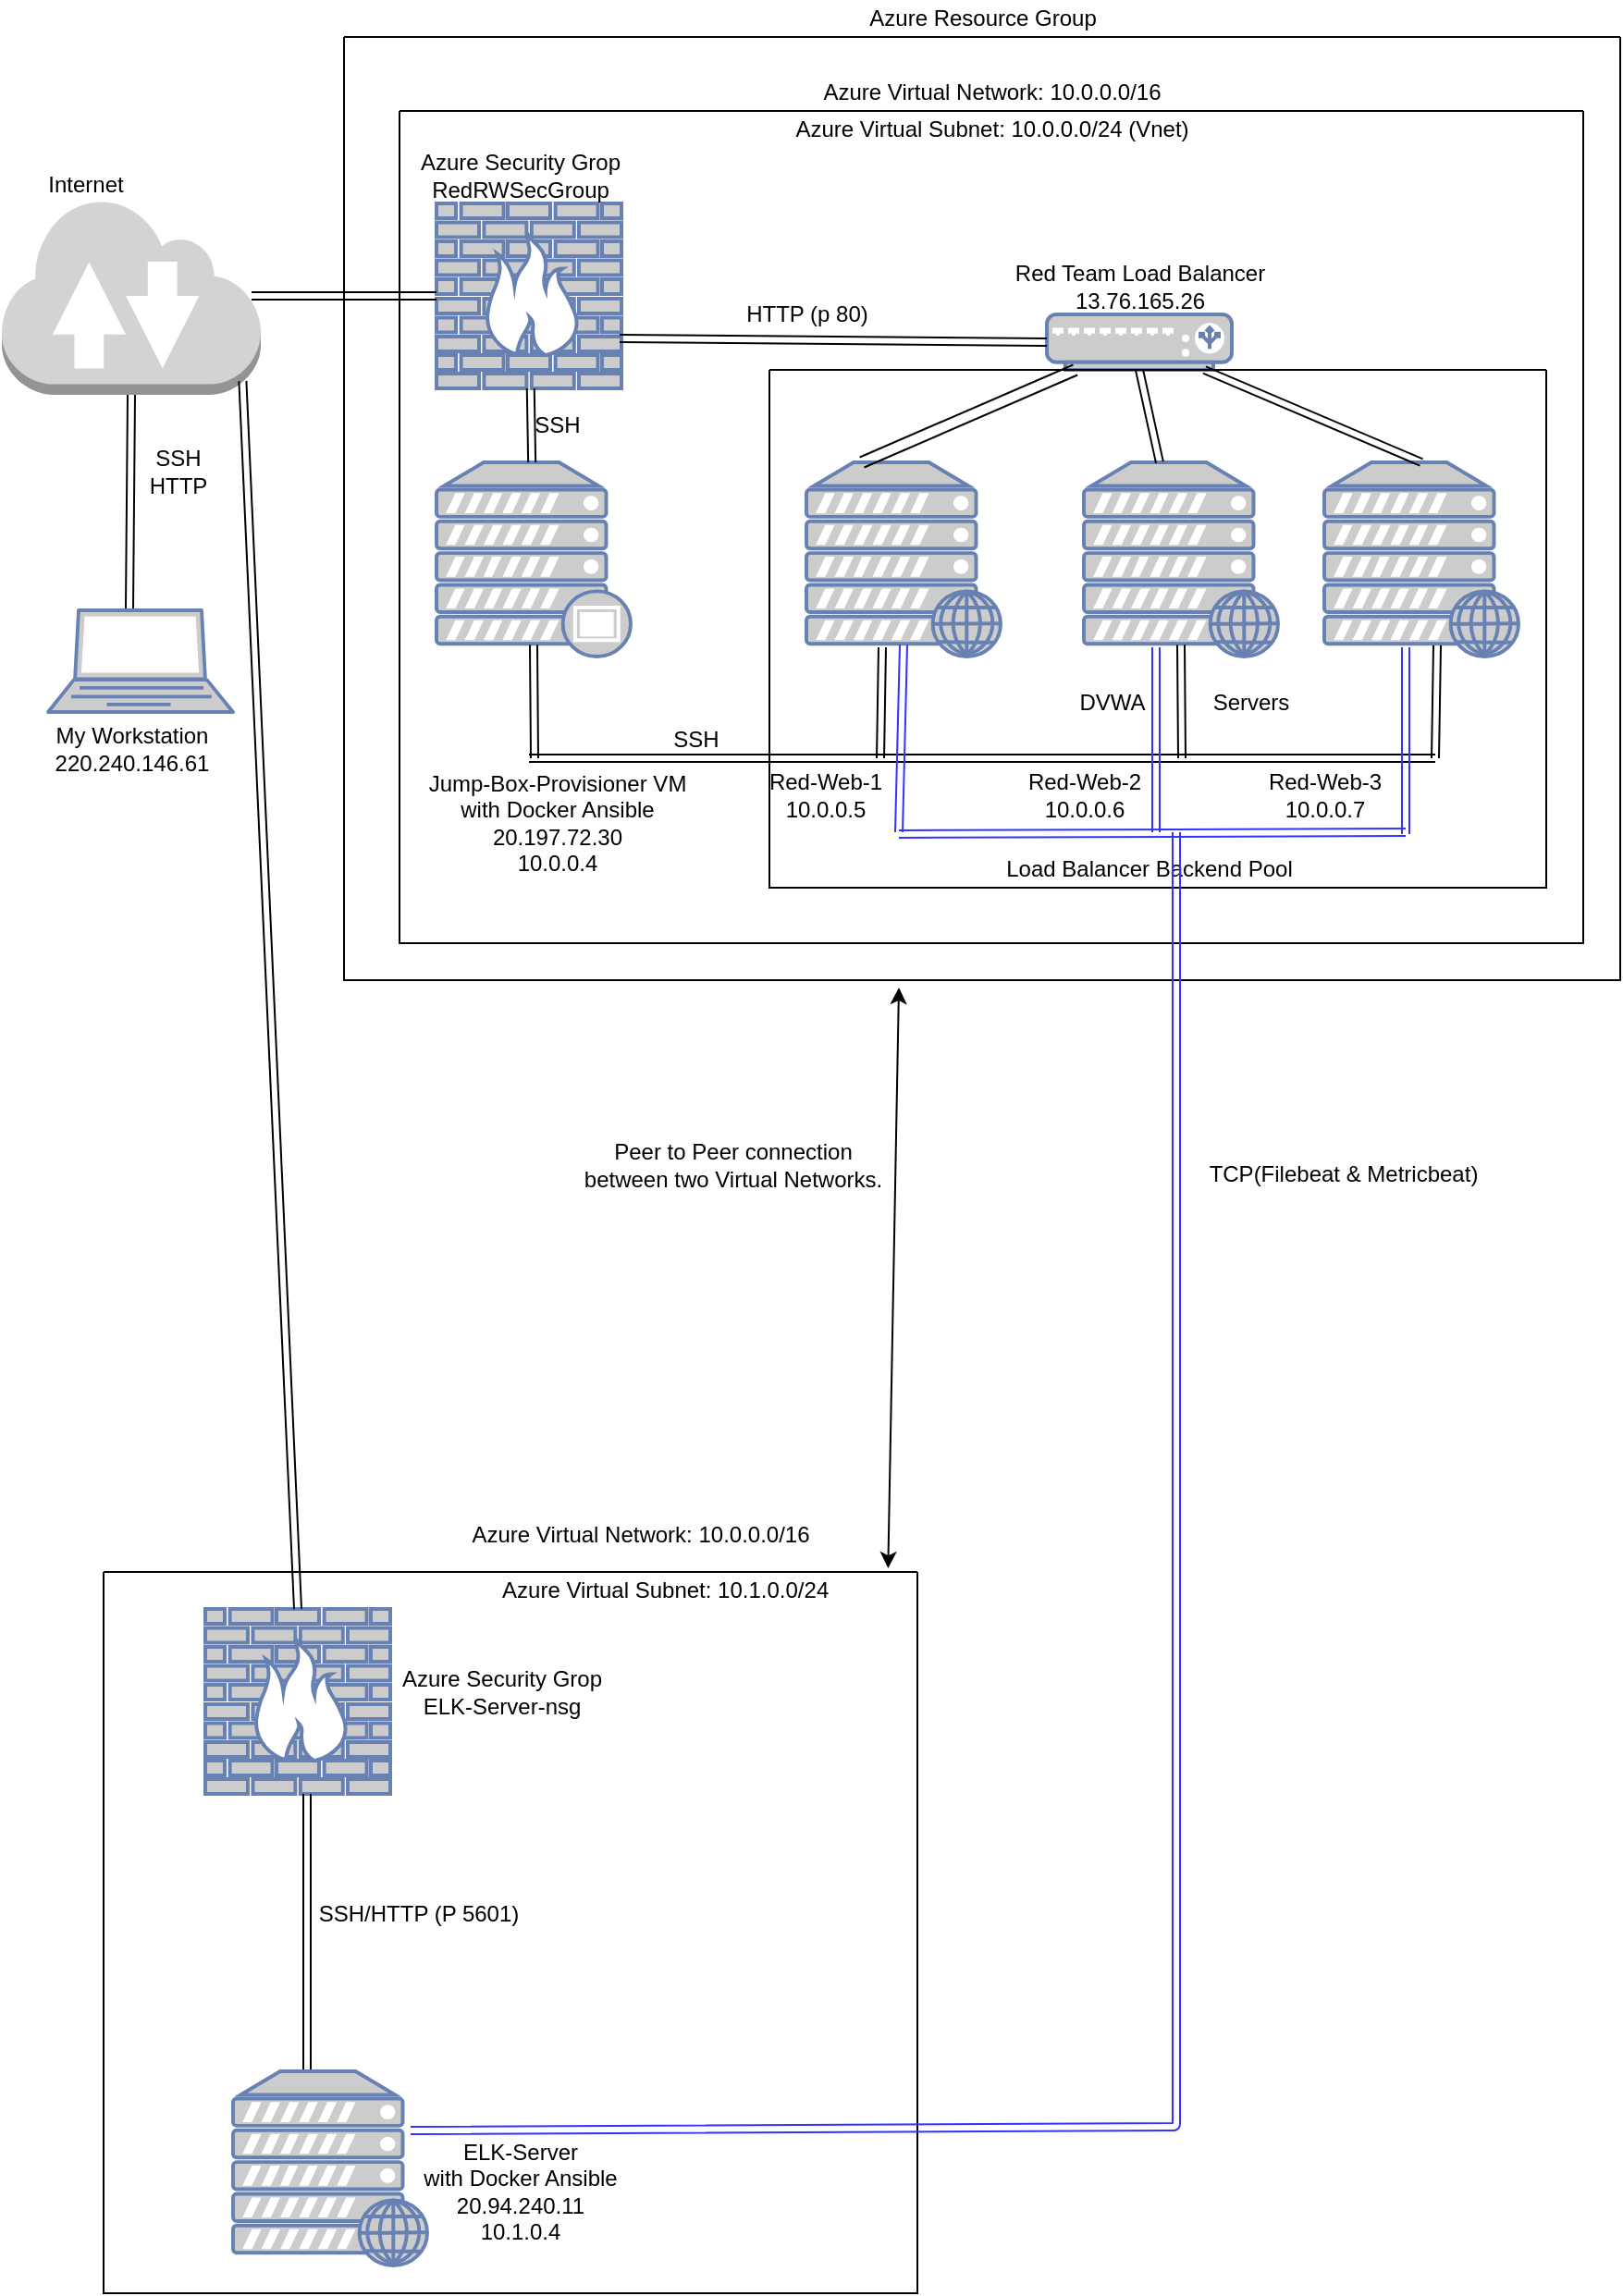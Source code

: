 <mxfile version="14.7.1" type="google"><diagram name="Page-1" id="55a83fd1-7818-8e21-69c5-c3457e3827bb"><mxGraphModel dx="1422" dy="2462" grid="1" gridSize="10" guides="1" tooltips="1" connect="1" arrows="1" fold="1" page="1" pageScale="1" pageWidth="1100" pageHeight="850" background="none" math="0" shadow="0"><root><mxCell id="0"/><mxCell id="1" parent="0"/><mxCell id="xMgnT5VQJ5X3L0RL37O3-2" value="" style="fontColor=#0066CC;verticalAlign=top;verticalLabelPosition=bottom;labelPosition=center;align=center;html=1;outlineConnect=0;fillColor=#CCCCCC;strokeColor=#6881B3;gradientColor=none;gradientDirection=north;strokeWidth=2;shape=mxgraph.networks.web_server;" parent="1" vertex="1"><mxGeometry x="740" y="-1360" width="105" height="105" as="geometry"/></mxCell><mxCell id="xMgnT5VQJ5X3L0RL37O3-3" value="" style="fontColor=#0066CC;verticalAlign=top;verticalLabelPosition=bottom;labelPosition=center;align=center;html=1;outlineConnect=0;fillColor=#CCCCCC;strokeColor=#6881B3;gradientColor=none;gradientDirection=north;strokeWidth=2;shape=mxgraph.networks.web_server;" parent="1" vertex="1"><mxGeometry x="590" y="-1360" width="105" height="105" as="geometry"/></mxCell><mxCell id="u41mVEG79AzhEiWkXULB-1" value="" style="fontColor=#0066CC;verticalAlign=top;verticalLabelPosition=bottom;labelPosition=center;align=center;html=1;outlineConnect=0;fillColor=#CCCCCC;strokeColor=#6881B3;gradientColor=none;gradientDirection=north;strokeWidth=2;shape=mxgraph.networks.web_server;" parent="1" vertex="1"><mxGeometry x="870" y="-1360" width="105" height="105" as="geometry"/></mxCell><mxCell id="u41mVEG79AzhEiWkXULB-2" value="" style="fontColor=#0066CC;verticalAlign=top;verticalLabelPosition=bottom;labelPosition=center;align=center;html=1;outlineConnect=0;fillColor=#CCCCCC;strokeColor=#6881B3;gradientColor=none;gradientDirection=north;strokeWidth=2;shape=mxgraph.networks.load_balancer;" parent="1" vertex="1"><mxGeometry x="720" y="-1440" width="100" height="30" as="geometry"/></mxCell><mxCell id="u41mVEG79AzhEiWkXULB-4" value="" style="shape=link;html=1;width=-6;exitX=0.286;exitY=0;exitDx=0;exitDy=0;exitPerimeter=0;" parent="1" source="xMgnT5VQJ5X3L0RL37O3-3" target="u41mVEG79AzhEiWkXULB-2" edge="1"><mxGeometry width="100" relative="1" as="geometry"><mxPoint x="500" y="-1380" as="sourcePoint"/><mxPoint x="580" y="-1430" as="targetPoint"/></mxGeometry></mxCell><mxCell id="u41mVEG79AzhEiWkXULB-5" value="" style="shape=link;html=1;entryX=0.5;entryY=1;entryDx=0;entryDy=0;entryPerimeter=0;" parent="1" source="xMgnT5VQJ5X3L0RL37O3-2" target="u41mVEG79AzhEiWkXULB-2" edge="1"><mxGeometry width="100" relative="1" as="geometry"><mxPoint x="500" y="-1380" as="sourcePoint"/><mxPoint x="600" y="-1380" as="targetPoint"/></mxGeometry></mxCell><mxCell id="u41mVEG79AzhEiWkXULB-6" value="" style="shape=link;html=1;exitX=0.5;exitY=0;exitDx=0;exitDy=0;exitPerimeter=0;" parent="1" source="u41mVEG79AzhEiWkXULB-1" target="u41mVEG79AzhEiWkXULB-2" edge="1"><mxGeometry width="100" relative="1" as="geometry"><mxPoint x="500" y="-1380" as="sourcePoint"/><mxPoint x="600" y="-1380" as="targetPoint"/></mxGeometry></mxCell><mxCell id="u41mVEG79AzhEiWkXULB-7" value="" style="fontColor=#0066CC;verticalAlign=top;verticalLabelPosition=bottom;labelPosition=center;align=center;html=1;outlineConnect=0;fillColor=#CCCCCC;strokeColor=#6881B3;gradientColor=none;gradientDirection=north;strokeWidth=2;shape=mxgraph.networks.proxy_server;" parent="1" vertex="1"><mxGeometry x="390" y="-1360" width="105" height="105" as="geometry"/></mxCell><mxCell id="u41mVEG79AzhEiWkXULB-10" value="" style="shape=link;html=1;" parent="1" edge="1"><mxGeometry width="100" relative="1" as="geometry"><mxPoint x="440" y="-1200" as="sourcePoint"/><mxPoint x="930" y="-1200" as="targetPoint"/></mxGeometry></mxCell><mxCell id="u41mVEG79AzhEiWkXULB-11" value="" style="shape=link;html=1;entryX=0.5;entryY=0.94;entryDx=0;entryDy=0;entryPerimeter=0;" parent="1" target="u41mVEG79AzhEiWkXULB-7" edge="1"><mxGeometry width="100" relative="1" as="geometry"><mxPoint x="443" y="-1200" as="sourcePoint"/><mxPoint x="530" y="-1300" as="targetPoint"/></mxGeometry></mxCell><mxCell id="u41mVEG79AzhEiWkXULB-12" value="" style="shape=link;html=1;entryX=0.5;entryY=0.94;entryDx=0;entryDy=0;entryPerimeter=0;" parent="1" target="xMgnT5VQJ5X3L0RL37O3-2" edge="1"><mxGeometry width="100" relative="1" as="geometry"><mxPoint x="793" y="-1200" as="sourcePoint"/><mxPoint x="452.5" y="-1251.3" as="targetPoint"/></mxGeometry></mxCell><mxCell id="u41mVEG79AzhEiWkXULB-13" value="" style="shape=link;html=1;" parent="1" edge="1"><mxGeometry width="100" relative="1" as="geometry"><mxPoint x="630" y="-1200" as="sourcePoint"/><mxPoint x="631" y="-1260" as="targetPoint"/></mxGeometry></mxCell><mxCell id="u41mVEG79AzhEiWkXULB-14" value="" style="shape=link;html=1;entryX=0.581;entryY=0.943;entryDx=0;entryDy=0;entryPerimeter=0;" parent="1" target="u41mVEG79AzhEiWkXULB-1" edge="1"><mxGeometry width="100" relative="1" as="geometry"><mxPoint x="930" y="-1200" as="sourcePoint"/><mxPoint x="923" y="-1261" as="targetPoint"/></mxGeometry></mxCell><mxCell id="u41mVEG79AzhEiWkXULB-20" value="Load Balancer Backend Pool" style="text;html=1;resizable=0;autosize=1;align=center;verticalAlign=middle;points=[];fillColor=none;strokeColor=none;rounded=0;" parent="1" vertex="1"><mxGeometry x="690" y="-1150" width="170" height="20" as="geometry"/></mxCell><mxCell id="u41mVEG79AzhEiWkXULB-21" value="" style="swimlane;startSize=0;" parent="1" vertex="1"><mxGeometry x="340" y="-1590" width="690" height="510" as="geometry"><mxRectangle x="450" y="-1490" width="50" height="40" as="alternateBounds"/></mxGeometry></mxCell><mxCell id="u41mVEG79AzhEiWkXULB-16" value="Servers" style="text;html=1;resizable=0;autosize=1;align=center;verticalAlign=middle;points=[];fillColor=none;strokeColor=none;rounded=0;" parent="u41mVEG79AzhEiWkXULB-21" vertex="1"><mxGeometry x="460" y="350" width="60" height="20" as="geometry"/></mxCell><mxCell id="u41mVEG79AzhEiWkXULB-15" value="DVWA&lt;span style=&quot;color: rgba(0 , 0 , 0 , 0) ; font-family: monospace ; font-size: 0px&quot;&gt;%3CmxGraphModel%3E%3Croot%3E%3CmxCell%20id%3D%220%22%2F%3E%3CmxCell%20id%3D%221%22%20parent%3D%220%22%2F%3E%3CmxCell%20id%3D%222%22%20value%3D%22%22%20style%3D%22shape%3Dlink%3Bhtml%3D1%3BentryX%3D0.5%3BentryY%3D0.94%3BentryDx%3D0%3BentryDy%3D0%3BentryPerimeter%3D0%3B%22%20edge%3D%221%22%20parent%3D%221%22%3E%3CmxGeometry%20width%3D%22100%22%20relative%3D%221%22%20as%3D%22geometry%22%3E%3CmxPoint%20x%3D%22443%22%20y%3D%22-1200%22%20as%3D%22sourcePoint%22%2F%3E%3CmxPoint%20x%3D%22442.5%22%20y%3D%22-1261.3%22%20as%3D%22targetPoint%22%2F%3E%3C%2FmxGeometry%3E%3C%2FmxCell%3E%3C%2Froot%3E%3C%2FmxGraphModel%3E&lt;/span&gt;" style="text;html=1;resizable=0;autosize=1;align=center;verticalAlign=middle;points=[];fillColor=none;strokeColor=none;rounded=0;" parent="u41mVEG79AzhEiWkXULB-21" vertex="1"><mxGeometry x="390" y="350" width="50" height="20" as="geometry"/></mxCell><mxCell id="u41mVEG79AzhEiWkXULB-17" value="Red-Web-1&lt;br&gt;10.0.0.5" style="text;html=1;resizable=0;autosize=1;align=center;verticalAlign=middle;points=[];fillColor=none;strokeColor=none;rounded=0;" parent="u41mVEG79AzhEiWkXULB-21" vertex="1"><mxGeometry x="220" y="395" width="80" height="30" as="geometry"/></mxCell><mxCell id="u41mVEG79AzhEiWkXULB-18" value="Red-Web-2&lt;br&gt;10.0.0.6" style="text;html=1;resizable=0;autosize=1;align=center;verticalAlign=middle;points=[];fillColor=none;strokeColor=none;rounded=0;" parent="u41mVEG79AzhEiWkXULB-21" vertex="1"><mxGeometry x="360" y="395" width="80" height="30" as="geometry"/></mxCell><mxCell id="u41mVEG79AzhEiWkXULB-19" value="Red-Web-3&lt;br&gt;10.0.0.7" style="text;html=1;resizable=0;autosize=1;align=center;verticalAlign=middle;points=[];fillColor=none;strokeColor=none;rounded=0;" parent="u41mVEG79AzhEiWkXULB-21" vertex="1"><mxGeometry x="490" y="395" width="80" height="30" as="geometry"/></mxCell><mxCell id="u41mVEG79AzhEiWkXULB-22" value="Jump-Box-Provisioner VM&lt;br&gt;with Docker Ansible&lt;br&gt;20.197.72.30&lt;br&gt;10.0.0.4&lt;br&gt;" style="text;html=1;resizable=0;autosize=1;align=center;verticalAlign=middle;points=[];fillColor=none;strokeColor=none;rounded=0;" parent="1" vertex="1"><mxGeometry x="380" y="-1195" width="150" height="60" as="geometry"/></mxCell><mxCell id="u41mVEG79AzhEiWkXULB-23" value="SSH" style="text;html=1;resizable=0;autosize=1;align=center;verticalAlign=middle;points=[];fillColor=none;strokeColor=none;rounded=0;" parent="1" vertex="1"><mxGeometry x="510" y="-1220" width="40" height="20" as="geometry"/></mxCell><mxCell id="u41mVEG79AzhEiWkXULB-24" value="" style="fontColor=#0066CC;verticalAlign=top;verticalLabelPosition=bottom;labelPosition=center;align=center;html=1;outlineConnect=0;fillColor=#CCCCCC;strokeColor=#6881B3;gradientColor=none;gradientDirection=north;strokeWidth=2;shape=mxgraph.networks.firewall;" parent="1" vertex="1"><mxGeometry x="390" y="-1500" width="100" height="100" as="geometry"/></mxCell><mxCell id="u41mVEG79AzhEiWkXULB-25" value="" style="shape=link;html=1;" parent="1" source="u41mVEG79AzhEiWkXULB-24" target="u41mVEG79AzhEiWkXULB-7" edge="1"><mxGeometry width="100" relative="1" as="geometry"><mxPoint x="430" y="-1390" as="sourcePoint"/><mxPoint x="430" y="-1370" as="targetPoint"/></mxGeometry></mxCell><mxCell id="u41mVEG79AzhEiWkXULB-26" value="SSH" style="text;html=1;resizable=0;autosize=1;align=center;verticalAlign=middle;points=[];fillColor=none;strokeColor=none;rounded=0;" parent="1" vertex="1"><mxGeometry x="435" y="-1390" width="40" height="20" as="geometry"/></mxCell><mxCell id="u41mVEG79AzhEiWkXULB-27" value="" style="shape=link;html=1;entryX=0;entryY=0.5;entryDx=0;entryDy=0;entryPerimeter=0;exitX=0.99;exitY=0.73;exitDx=0;exitDy=0;exitPerimeter=0;" parent="1" source="u41mVEG79AzhEiWkXULB-24" target="u41mVEG79AzhEiWkXULB-2" edge="1"><mxGeometry width="100" relative="1" as="geometry"><mxPoint x="500" y="-1310" as="sourcePoint"/><mxPoint x="600" y="-1310" as="targetPoint"/></mxGeometry></mxCell><mxCell id="u41mVEG79AzhEiWkXULB-28" value="HTTP (p 80)" style="text;html=1;resizable=0;autosize=1;align=center;verticalAlign=middle;points=[];fillColor=none;strokeColor=none;rounded=0;" parent="1" vertex="1"><mxGeometry x="550" y="-1450" width="80" height="20" as="geometry"/></mxCell><mxCell id="u41mVEG79AzhEiWkXULB-29" value="Red Team Load Balancer&lt;br&gt;13.76.165.26" style="text;html=1;resizable=0;autosize=1;align=center;verticalAlign=middle;points=[];fillColor=none;strokeColor=none;rounded=0;" parent="1" vertex="1"><mxGeometry x="695" y="-1470" width="150" height="30" as="geometry"/></mxCell><mxCell id="u41mVEG79AzhEiWkXULB-30" value="Azure Security Grop&lt;br&gt;RedRWSecGroup" style="text;html=1;resizable=0;autosize=1;align=center;verticalAlign=middle;points=[];fillColor=none;strokeColor=none;rounded=0;" parent="1" vertex="1"><mxGeometry x="375" y="-1530" width="120" height="30" as="geometry"/></mxCell><mxCell id="u41mVEG79AzhEiWkXULB-32" value="" style="fontColor=#0066CC;verticalAlign=top;verticalLabelPosition=bottom;labelPosition=center;align=center;html=1;outlineConnect=0;fillColor=#CCCCCC;strokeColor=#6881B3;gradientColor=none;gradientDirection=north;strokeWidth=2;shape=mxgraph.networks.laptop;" parent="1" vertex="1"><mxGeometry x="180" y="-1280" width="100" height="55" as="geometry"/></mxCell><mxCell id="u41mVEG79AzhEiWkXULB-33" value="My Workstation&lt;br&gt;220.240.146.61" style="text;html=1;resizable=0;autosize=1;align=center;verticalAlign=middle;points=[];fillColor=none;strokeColor=none;rounded=0;" parent="1" vertex="1"><mxGeometry x="175" y="-1220" width="100" height="30" as="geometry"/></mxCell><mxCell id="u41mVEG79AzhEiWkXULB-34" value="" style="outlineConnect=0;dashed=0;verticalLabelPosition=bottom;verticalAlign=top;align=center;html=1;shape=mxgraph.aws3.internet_2;fillColor=#D2D3D3;gradientColor=none;" parent="1" vertex="1"><mxGeometry x="155" y="-1503.5" width="140" height="107" as="geometry"/></mxCell><mxCell id="u41mVEG79AzhEiWkXULB-35" value="" style="shape=link;html=1;exitX=0.5;exitY=1;exitDx=0;exitDy=0;exitPerimeter=0;entryX=0.44;entryY=-0.018;entryDx=0;entryDy=0;entryPerimeter=0;" parent="1" source="u41mVEG79AzhEiWkXULB-34" target="u41mVEG79AzhEiWkXULB-32" edge="1"><mxGeometry width="100" relative="1" as="geometry"><mxPoint x="500" y="-1310" as="sourcePoint"/><mxPoint x="600" y="-1310" as="targetPoint"/></mxGeometry></mxCell><mxCell id="u41mVEG79AzhEiWkXULB-36" value="SSH&lt;br&gt;HTTP" style="text;html=1;resizable=0;autosize=1;align=center;verticalAlign=middle;points=[];fillColor=none;strokeColor=none;rounded=0;" parent="1" vertex="1"><mxGeometry x="225" y="-1370" width="50" height="30" as="geometry"/></mxCell><mxCell id="u41mVEG79AzhEiWkXULB-37" value="Internet" style="text;html=1;resizable=0;autosize=1;align=center;verticalAlign=middle;points=[];fillColor=none;strokeColor=none;rounded=0;" parent="1" vertex="1"><mxGeometry x="170" y="-1520" width="60" height="20" as="geometry"/></mxCell><mxCell id="u41mVEG79AzhEiWkXULB-38" value="" style="shape=link;html=1;" parent="1" target="u41mVEG79AzhEiWkXULB-24" edge="1"><mxGeometry width="100" relative="1" as="geometry"><mxPoint x="290" y="-1450" as="sourcePoint"/><mxPoint x="600" y="-1320" as="targetPoint"/></mxGeometry></mxCell><mxCell id="u41mVEG79AzhEiWkXULB-40" value="" style="swimlane;startSize=0;" parent="1" vertex="1"><mxGeometry x="370" y="-1550" width="640" height="450" as="geometry"/></mxCell><mxCell id="u41mVEG79AzhEiWkXULB-41" value="Azure Virtual Subnet: 10.0.0.0/24 (Vnet)" style="text;html=1;resizable=0;autosize=1;align=center;verticalAlign=middle;points=[];fillColor=none;strokeColor=none;rounded=0;" parent="u41mVEG79AzhEiWkXULB-40" vertex="1"><mxGeometry x="205" width="230" height="20" as="geometry"/></mxCell><mxCell id="u41mVEG79AzhEiWkXULB-42" value="Azure Virtual Network: 10.0.0.0/16" style="text;html=1;resizable=0;autosize=1;align=center;verticalAlign=middle;points=[];fillColor=none;strokeColor=none;rounded=0;" parent="1" vertex="1"><mxGeometry x="590" y="-1570" width="200" height="20" as="geometry"/></mxCell><mxCell id="u41mVEG79AzhEiWkXULB-46" value="Azure Resource Group" style="text;html=1;resizable=0;autosize=1;align=center;verticalAlign=middle;points=[];fillColor=none;strokeColor=none;rounded=0;" parent="1" vertex="1"><mxGeometry x="615" y="-1610" width="140" height="20" as="geometry"/></mxCell><mxCell id="u41mVEG79AzhEiWkXULB-47" value="" style="swimlane;startSize=0;" parent="1" vertex="1"><mxGeometry x="570" y="-1410" width="420" height="280" as="geometry"/></mxCell><mxCell id="e528phb8rD4VLa2vUJ85-3" value="" style="fontColor=#0066CC;verticalAlign=top;verticalLabelPosition=bottom;labelPosition=center;align=center;html=1;outlineConnect=0;fillColor=#CCCCCC;strokeColor=#6881B3;gradientColor=none;gradientDirection=north;strokeWidth=2;shape=mxgraph.networks.firewall;" parent="1" vertex="1"><mxGeometry x="265" y="-740" width="100" height="100" as="geometry"/></mxCell><mxCell id="e528phb8rD4VLa2vUJ85-4" value="" style="shape=link;html=1;exitX=0.55;exitY=1;exitDx=0;exitDy=0;exitPerimeter=0;entryX=0.5;entryY=0;entryDx=0;entryDy=0;entryPerimeter=0;" parent="1" source="e528phb8rD4VLa2vUJ85-3" edge="1"><mxGeometry width="100" relative="1" as="geometry"><mxPoint x="500" y="-810" as="sourcePoint"/><mxPoint x="320" y="-490" as="targetPoint"/></mxGeometry></mxCell><mxCell id="e528phb8rD4VLa2vUJ85-5" value="" style="shape=link;html=1;exitX=0.5;exitY=0;exitDx=0;exitDy=0;exitPerimeter=0;entryX=0.93;entryY=0.93;entryDx=0;entryDy=0;entryPerimeter=0;" parent="1" source="e528phb8rD4VLa2vUJ85-3" target="u41mVEG79AzhEiWkXULB-34" edge="1"><mxGeometry width="100" relative="1" as="geometry"><mxPoint x="500" y="-1010" as="sourcePoint"/><mxPoint x="600" y="-1010" as="targetPoint"/></mxGeometry></mxCell><mxCell id="e528phb8rD4VLa2vUJ85-6" value="" style="swimlane;startSize=0;" parent="1" vertex="1"><mxGeometry x="210" y="-760" width="440" height="390" as="geometry"/></mxCell><mxCell id="e528phb8rD4VLa2vUJ85-7" value="Azure Security Grop&lt;br&gt;ELK-Server-nsg" style="text;html=1;resizable=0;autosize=1;align=center;verticalAlign=middle;points=[];fillColor=none;strokeColor=none;rounded=0;" parent="e528phb8rD4VLa2vUJ85-6" vertex="1"><mxGeometry x="155" y="50" width="120" height="30" as="geometry"/></mxCell><mxCell id="e528phb8rD4VLa2vUJ85-8" value="ELK-Server&lt;br&gt;with Docker Ansible&lt;br&gt;20.94.240.11&lt;br&gt;10.1.0.4" style="text;html=1;resizable=0;autosize=1;align=center;verticalAlign=middle;points=[];fillColor=none;strokeColor=none;rounded=0;" parent="e528phb8rD4VLa2vUJ85-6" vertex="1"><mxGeometry x="165" y="305" width="120" height="60" as="geometry"/></mxCell><mxCell id="e528phb8rD4VLa2vUJ85-10" value="Azure Virtual Subnet: 10.1.0.0/24&amp;nbsp;" style="text;html=1;resizable=0;autosize=1;align=center;verticalAlign=middle;points=[];fillColor=none;strokeColor=none;rounded=0;" parent="e528phb8rD4VLa2vUJ85-6" vertex="1"><mxGeometry x="205" width="200" height="20" as="geometry"/></mxCell><mxCell id="e528phb8rD4VLa2vUJ85-13" value="" style="fontColor=#0066CC;verticalAlign=top;verticalLabelPosition=bottom;labelPosition=center;align=center;html=1;outlineConnect=0;fillColor=#CCCCCC;strokeColor=#6881B3;gradientColor=none;gradientDirection=north;strokeWidth=2;shape=mxgraph.networks.web_server;" parent="e528phb8rD4VLa2vUJ85-6" vertex="1"><mxGeometry x="70" y="270" width="105" height="105" as="geometry"/></mxCell><mxCell id="e528phb8rD4VLa2vUJ85-22" value="SSH/HTTP (P 5601)&lt;br&gt;" style="text;html=1;resizable=0;autosize=1;align=center;verticalAlign=middle;points=[];fillColor=none;strokeColor=none;rounded=0;" parent="e528phb8rD4VLa2vUJ85-6" vertex="1"><mxGeometry x="110" y="175" width="120" height="20" as="geometry"/></mxCell><mxCell id="e528phb8rD4VLa2vUJ85-9" value="Azure Virtual Network: 10.0.0.0/16" style="text;html=1;resizable=0;autosize=1;align=center;verticalAlign=middle;points=[];fillColor=none;strokeColor=none;rounded=0;" parent="1" vertex="1"><mxGeometry x="400" y="-790" width="200" height="20" as="geometry"/></mxCell><mxCell id="e528phb8rD4VLa2vUJ85-11" value="" style="endArrow=classic;startArrow=classic;html=1;exitX=0.964;exitY=-0.005;exitDx=0;exitDy=0;exitPerimeter=0;" parent="1" source="e528phb8rD4VLa2vUJ85-6" edge="1"><mxGeometry width="50" height="50" relative="1" as="geometry"><mxPoint x="520" y="-1060" as="sourcePoint"/><mxPoint x="640" y="-1076" as="targetPoint"/></mxGeometry></mxCell><mxCell id="e528phb8rD4VLa2vUJ85-12" value="Peer to Peer connection &lt;br&gt;between two Virtual Networks." style="text;html=1;resizable=0;autosize=1;align=center;verticalAlign=middle;points=[];fillColor=none;strokeColor=none;rounded=0;" parent="1" vertex="1"><mxGeometry x="460" y="-995" width="180" height="30" as="geometry"/></mxCell><mxCell id="e528phb8rD4VLa2vUJ85-16" value="" style="shape=link;html=1;exitX=0.008;exitY=-0.05;exitDx=0;exitDy=0;exitPerimeter=0;strokeColor=#3333FF;" parent="1" source="e528phb8rD4VLa2vUJ85-8" edge="1"><mxGeometry width="100" relative="1" as="geometry"><mxPoint x="500" y="-720" as="sourcePoint"/><mxPoint x="790" y="-1160" as="targetPoint"/><Array as="points"><mxPoint x="790" y="-460"/></Array></mxGeometry></mxCell><mxCell id="e528phb8rD4VLa2vUJ85-17" value="" style="shape=link;html=1;entryX=1.05;entryY=1.167;entryDx=0;entryDy=0;entryPerimeter=0;strokeColor=#3333FF;" parent="1" target="u41mVEG79AzhEiWkXULB-19" edge="1"><mxGeometry width="100" relative="1" as="geometry"><mxPoint x="640" y="-1159" as="sourcePoint"/><mxPoint x="830" y="-1160" as="targetPoint"/></mxGeometry></mxCell><mxCell id="e528phb8rD4VLa2vUJ85-18" value="" style="shape=link;html=1;exitX=0.5;exitY=0.94;exitDx=0;exitDy=0;exitPerimeter=0;strokeColor=#3333FF;" parent="1" source="xMgnT5VQJ5X3L0RL37O3-3" edge="1"><mxGeometry width="100" relative="1" as="geometry"><mxPoint x="600" y="-940" as="sourcePoint"/><mxPoint x="640" y="-1160" as="targetPoint"/></mxGeometry></mxCell><mxCell id="e528phb8rD4VLa2vUJ85-19" value="" style="shape=link;html=1;strokeColor=#3333FF;" parent="1" edge="1"><mxGeometry width="100" relative="1" as="geometry"><mxPoint x="779" y="-1260" as="sourcePoint"/><mxPoint x="779" y="-1160" as="targetPoint"/></mxGeometry></mxCell><mxCell id="e528phb8rD4VLa2vUJ85-20" value="" style="shape=link;html=1;strokeColor=#3333FF;entryX=1.05;entryY=1.2;entryDx=0;entryDy=0;entryPerimeter=0;" parent="1" target="u41mVEG79AzhEiWkXULB-19" edge="1"><mxGeometry width="100" relative="1" as="geometry"><mxPoint x="914" y="-1260" as="sourcePoint"/><mxPoint x="600" y="-980" as="targetPoint"/></mxGeometry></mxCell><mxCell id="e528phb8rD4VLa2vUJ85-21" value="TCP(Filebeat &amp;amp; Metricbeat)" style="text;html=1;resizable=0;autosize=1;align=center;verticalAlign=middle;points=[];fillColor=none;strokeColor=none;rounded=0;" parent="1" vertex="1"><mxGeometry x="800" y="-985" width="160" height="20" as="geometry"/></mxCell></root></mxGraphModel></diagram></mxfile>